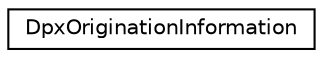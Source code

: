 digraph G
{
  edge [fontname="Helvetica",fontsize="10",labelfontname="Helvetica",labelfontsize="10"];
  node [fontname="Helvetica",fontsize="10",shape=record];
  rankdir=LR;
  Node1 [label="DpxOriginationInformation",height=0.2,width=0.4,color="black", fillcolor="white", style="filled",URL="$d4/d9c/structDpxOriginationInformation.html"];
}
